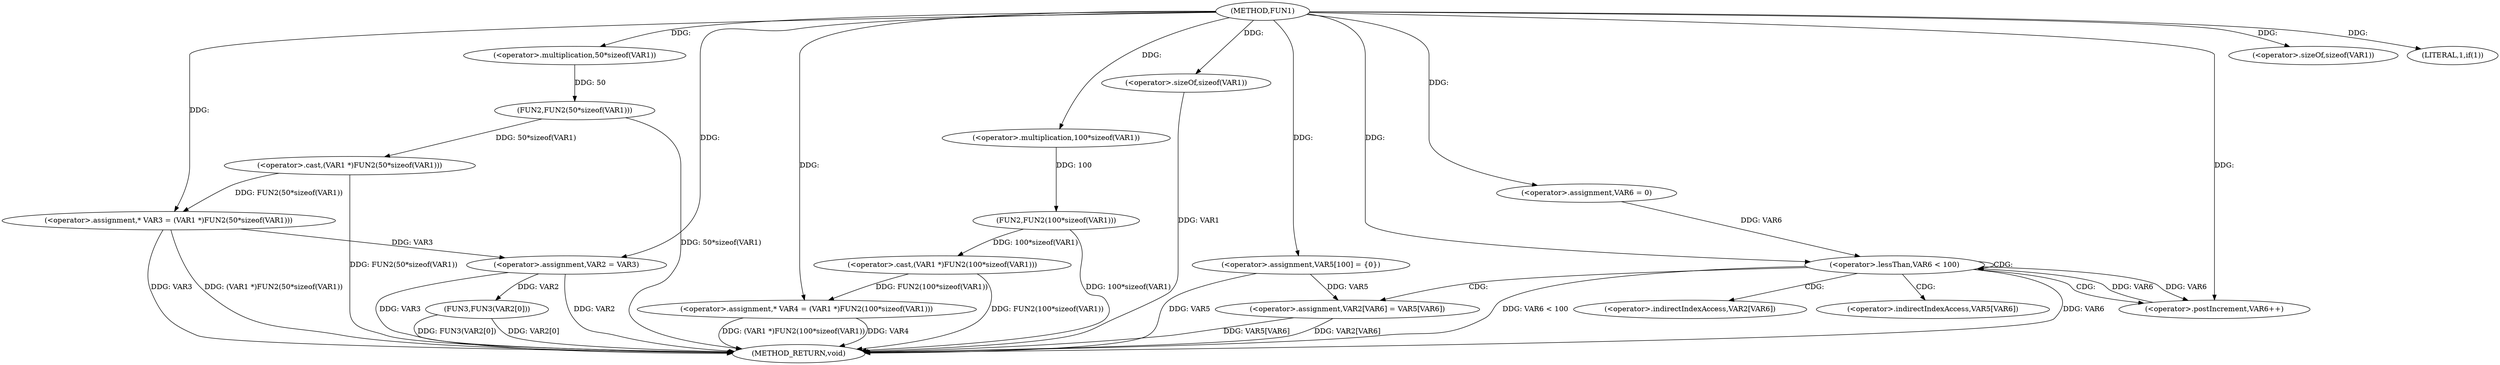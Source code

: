 digraph FUN1 {  
"1000100" [label = "(METHOD,FUN1)" ]
"1000156" [label = "(METHOD_RETURN,void)" ]
"1000104" [label = "(<operator>.assignment,* VAR3 = (VAR1 *)FUN2(50*sizeof(VAR1)))" ]
"1000106" [label = "(<operator>.cast,(VAR1 *)FUN2(50*sizeof(VAR1)))" ]
"1000108" [label = "(FUN2,FUN2(50*sizeof(VAR1)))" ]
"1000109" [label = "(<operator>.multiplication,50*sizeof(VAR1))" ]
"1000111" [label = "(<operator>.sizeOf,sizeof(VAR1))" ]
"1000114" [label = "(<operator>.assignment,* VAR4 = (VAR1 *)FUN2(100*sizeof(VAR1)))" ]
"1000116" [label = "(<operator>.cast,(VAR1 *)FUN2(100*sizeof(VAR1)))" ]
"1000118" [label = "(FUN2,FUN2(100*sizeof(VAR1)))" ]
"1000119" [label = "(<operator>.multiplication,100*sizeof(VAR1))" ]
"1000121" [label = "(<operator>.sizeOf,sizeof(VAR1))" ]
"1000124" [label = "(LITERAL,1,if(1))" ]
"1000126" [label = "(<operator>.assignment,VAR2 = VAR3)" ]
"1000131" [label = "(<operator>.assignment,VAR5[100] = {0})" ]
"1000136" [label = "(<operator>.assignment,VAR6 = 0)" ]
"1000139" [label = "(<operator>.lessThan,VAR6 < 100)" ]
"1000142" [label = "(<operator>.postIncrement,VAR6++)" ]
"1000145" [label = "(<operator>.assignment,VAR2[VAR6] = VAR5[VAR6])" ]
"1000152" [label = "(FUN3,FUN3(VAR2[0]))" ]
"1000146" [label = "(<operator>.indirectIndexAccess,VAR2[VAR6])" ]
"1000149" [label = "(<operator>.indirectIndexAccess,VAR5[VAR6])" ]
  "1000106" -> "1000156"  [ label = "DDG: FUN2(50*sizeof(VAR1))"] 
  "1000104" -> "1000156"  [ label = "DDG: VAR3"] 
  "1000145" -> "1000156"  [ label = "DDG: VAR5[VAR6]"] 
  "1000116" -> "1000156"  [ label = "DDG: FUN2(100*sizeof(VAR1))"] 
  "1000126" -> "1000156"  [ label = "DDG: VAR3"] 
  "1000118" -> "1000156"  [ label = "DDG: 100*sizeof(VAR1)"] 
  "1000145" -> "1000156"  [ label = "DDG: VAR2[VAR6]"] 
  "1000114" -> "1000156"  [ label = "DDG: (VAR1 *)FUN2(100*sizeof(VAR1))"] 
  "1000131" -> "1000156"  [ label = "DDG: VAR5"] 
  "1000139" -> "1000156"  [ label = "DDG: VAR6 < 100"] 
  "1000139" -> "1000156"  [ label = "DDG: VAR6"] 
  "1000152" -> "1000156"  [ label = "DDG: FUN3(VAR2[0])"] 
  "1000114" -> "1000156"  [ label = "DDG: VAR4"] 
  "1000126" -> "1000156"  [ label = "DDG: VAR2"] 
  "1000152" -> "1000156"  [ label = "DDG: VAR2[0]"] 
  "1000121" -> "1000156"  [ label = "DDG: VAR1"] 
  "1000104" -> "1000156"  [ label = "DDG: (VAR1 *)FUN2(50*sizeof(VAR1))"] 
  "1000108" -> "1000156"  [ label = "DDG: 50*sizeof(VAR1)"] 
  "1000106" -> "1000104"  [ label = "DDG: FUN2(50*sizeof(VAR1))"] 
  "1000100" -> "1000104"  [ label = "DDG: "] 
  "1000108" -> "1000106"  [ label = "DDG: 50*sizeof(VAR1)"] 
  "1000109" -> "1000108"  [ label = "DDG: 50"] 
  "1000100" -> "1000109"  [ label = "DDG: "] 
  "1000100" -> "1000111"  [ label = "DDG: "] 
  "1000116" -> "1000114"  [ label = "DDG: FUN2(100*sizeof(VAR1))"] 
  "1000100" -> "1000114"  [ label = "DDG: "] 
  "1000118" -> "1000116"  [ label = "DDG: 100*sizeof(VAR1)"] 
  "1000119" -> "1000118"  [ label = "DDG: 100"] 
  "1000100" -> "1000119"  [ label = "DDG: "] 
  "1000100" -> "1000121"  [ label = "DDG: "] 
  "1000100" -> "1000124"  [ label = "DDG: "] 
  "1000104" -> "1000126"  [ label = "DDG: VAR3"] 
  "1000100" -> "1000126"  [ label = "DDG: "] 
  "1000100" -> "1000131"  [ label = "DDG: "] 
  "1000100" -> "1000136"  [ label = "DDG: "] 
  "1000142" -> "1000139"  [ label = "DDG: VAR6"] 
  "1000136" -> "1000139"  [ label = "DDG: VAR6"] 
  "1000100" -> "1000139"  [ label = "DDG: "] 
  "1000139" -> "1000142"  [ label = "DDG: VAR6"] 
  "1000100" -> "1000142"  [ label = "DDG: "] 
  "1000131" -> "1000145"  [ label = "DDG: VAR5"] 
  "1000126" -> "1000152"  [ label = "DDG: VAR2"] 
  "1000139" -> "1000142"  [ label = "CDG: "] 
  "1000139" -> "1000145"  [ label = "CDG: "] 
  "1000139" -> "1000139"  [ label = "CDG: "] 
  "1000139" -> "1000146"  [ label = "CDG: "] 
  "1000139" -> "1000149"  [ label = "CDG: "] 
}
